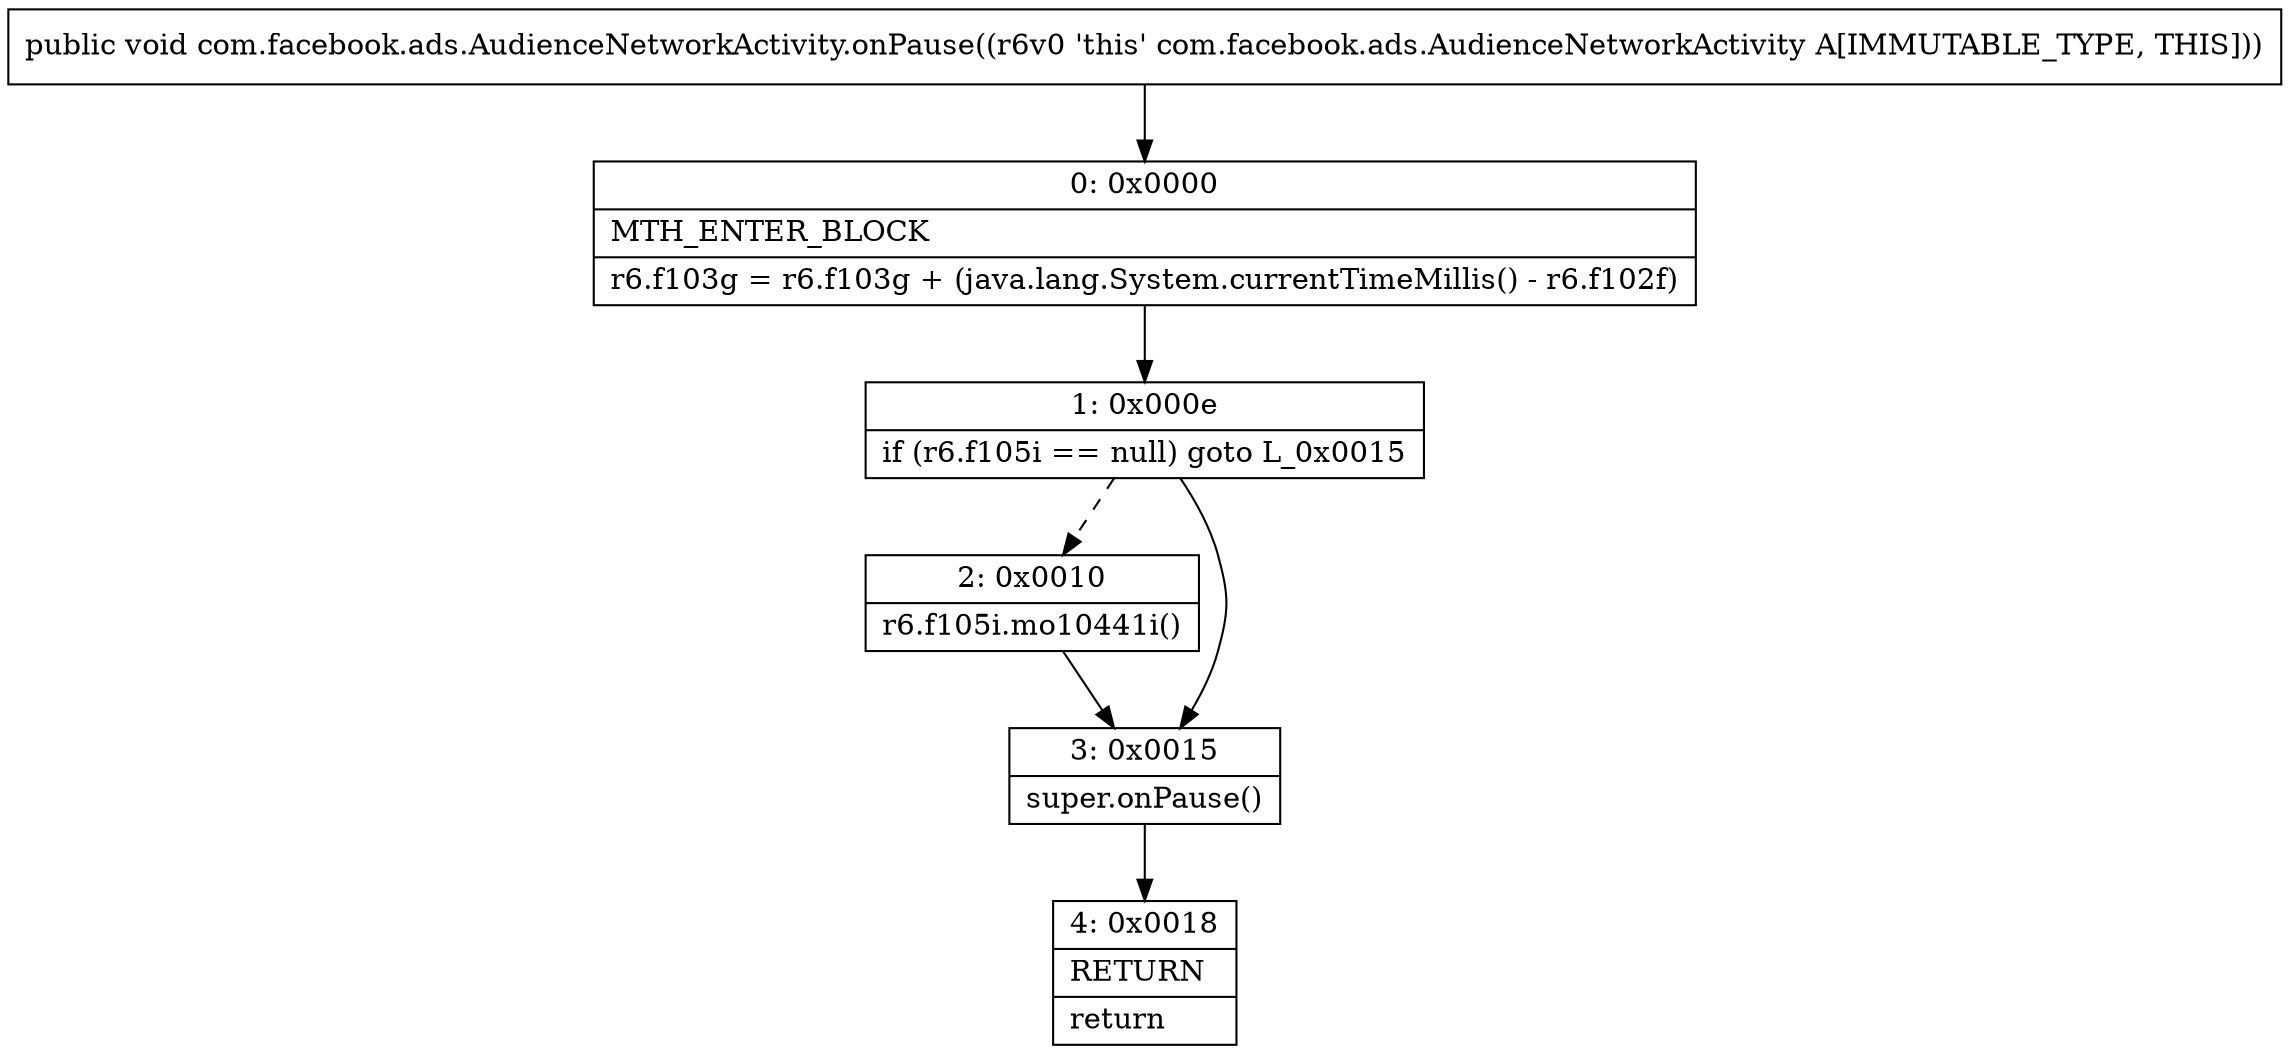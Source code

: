 digraph "CFG forcom.facebook.ads.AudienceNetworkActivity.onPause()V" {
Node_0 [shape=record,label="{0\:\ 0x0000|MTH_ENTER_BLOCK\l|r6.f103g = r6.f103g + (java.lang.System.currentTimeMillis() \- r6.f102f)\l}"];
Node_1 [shape=record,label="{1\:\ 0x000e|if (r6.f105i == null) goto L_0x0015\l}"];
Node_2 [shape=record,label="{2\:\ 0x0010|r6.f105i.mo10441i()\l}"];
Node_3 [shape=record,label="{3\:\ 0x0015|super.onPause()\l}"];
Node_4 [shape=record,label="{4\:\ 0x0018|RETURN\l|return\l}"];
MethodNode[shape=record,label="{public void com.facebook.ads.AudienceNetworkActivity.onPause((r6v0 'this' com.facebook.ads.AudienceNetworkActivity A[IMMUTABLE_TYPE, THIS])) }"];
MethodNode -> Node_0;
Node_0 -> Node_1;
Node_1 -> Node_2[style=dashed];
Node_1 -> Node_3;
Node_2 -> Node_3;
Node_3 -> Node_4;
}

